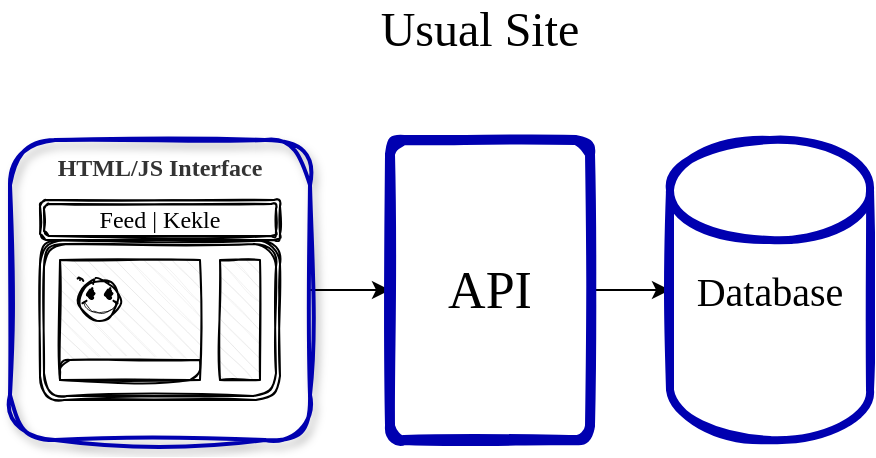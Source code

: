 <mxfile version="20.8.16" type="device"><diagram id="yCa33US17sXtE5Kg_G-q" name="Page-1"><mxGraphModel dx="801" dy="729" grid="1" gridSize="10" guides="1" tooltips="1" connect="1" arrows="1" fold="1" page="1" pageScale="1" pageWidth="827" pageHeight="1169" math="0" shadow="0"><root><mxCell id="0"/><mxCell id="1" parent="0"/><mxCell id="Bxof-9HCA_qtWz5wmJ5v-16" style="edgeStyle=orthogonalEdgeStyle;rounded=0;orthogonalLoop=1;jettySize=auto;html=1;exitX=1;exitY=0.5;exitDx=0;exitDy=0;entryX=0;entryY=0.5;entryDx=0;entryDy=0;fontFamily=Comic Sans MS;fontSize=24;" edge="1" parent="1" source="l0yH_gwqArlzaz8dQ0cz-3" target="Bxof-9HCA_qtWz5wmJ5v-14"><mxGeometry relative="1" as="geometry"/></mxCell><mxCell id="l0yH_gwqArlzaz8dQ0cz-3" value="HTML/JS Interface" style="rounded=1;whiteSpace=wrap;html=1;fontFamily=Comic Sans MS;strokeColor=#0000B0;fontColor=#333333;strokeWidth=2;sketch=1;curveFitting=1;jiggle=2;shadow=1;labelBackgroundColor=none;labelBorderColor=none;fontStyle=1;fontSize=12;fillColor=none;verticalAlign=top;" parent="1" vertex="1"><mxGeometry x="170" y="190" width="150" height="150" as="geometry"/></mxCell><mxCell id="Bxof-9HCA_qtWz5wmJ5v-1" value="&lt;font style=&quot;font-size: 24px;&quot;&gt;Usual Site&lt;/font&gt;" style="text;html=1;strokeColor=none;fillColor=none;align=center;verticalAlign=middle;whiteSpace=wrap;rounded=0;fontFamily=Comic Sans MS;fontSize=24;" vertex="1" parent="1"><mxGeometry x="320" y="120" width="170" height="30" as="geometry"/></mxCell><mxCell id="Bxof-9HCA_qtWz5wmJ5v-13" value="" style="group" vertex="1" connectable="0" parent="1"><mxGeometry x="185" y="220" width="120" height="100" as="geometry"/></mxCell><mxCell id="Bxof-9HCA_qtWz5wmJ5v-5" value="" style="shape=ext;double=1;rounded=1;whiteSpace=wrap;html=1;sketch=1;fontFamily=Comic Sans MS;" vertex="1" parent="Bxof-9HCA_qtWz5wmJ5v-13"><mxGeometry y="20" width="120" height="80" as="geometry"/></mxCell><mxCell id="Bxof-9HCA_qtWz5wmJ5v-6" value="Feed | Kekle" style="shape=ext;double=1;rounded=1;whiteSpace=wrap;html=1;sketch=1;fontFamily=Comic Sans MS;" vertex="1" parent="Bxof-9HCA_qtWz5wmJ5v-13"><mxGeometry width="120" height="20" as="geometry"/></mxCell><mxCell id="Bxof-9HCA_qtWz5wmJ5v-7" value="" style="verticalLabelPosition=bottom;verticalAlign=top;html=1;shape=mxgraph.basic.patternFillRect;fillStyle=diagRev;step=5;fillStrokeWidth=0.2;fillStrokeColor=#dddddd;sketch=1;fontFamily=Comic Sans MS;" vertex="1" parent="Bxof-9HCA_qtWz5wmJ5v-13"><mxGeometry x="10" y="30" width="70" height="60" as="geometry"/></mxCell><mxCell id="Bxof-9HCA_qtWz5wmJ5v-10" value="" style="verticalLabelPosition=bottom;verticalAlign=top;html=1;shape=mxgraph.basic.patternFillRect;fillStyle=diagRev;step=5;fillStrokeWidth=0.2;fillStrokeColor=#dddddd;sketch=1;fontFamily=Comic Sans MS;" vertex="1" parent="Bxof-9HCA_qtWz5wmJ5v-13"><mxGeometry x="90" y="30" width="20" height="60" as="geometry"/></mxCell><mxCell id="Bxof-9HCA_qtWz5wmJ5v-11" value="" style="verticalLabelPosition=bottom;verticalAlign=top;html=1;shape=mxgraph.basic.smiley;sketch=1;fontFamily=Comic Sans MS;fontSize=12;" vertex="1" parent="Bxof-9HCA_qtWz5wmJ5v-13"><mxGeometry x="20" y="40" width="20" height="20" as="geometry"/></mxCell><mxCell id="Bxof-9HCA_qtWz5wmJ5v-12" value="" style="verticalLabelPosition=bottom;verticalAlign=top;html=1;shape=mxgraph.basic.diag_round_rect;dx=6;whiteSpace=wrap;sketch=1;fontFamily=Comic Sans MS;fontSize=12;" vertex="1" parent="Bxof-9HCA_qtWz5wmJ5v-13"><mxGeometry x="10" y="80" width="70" height="10" as="geometry"/></mxCell><mxCell id="Bxof-9HCA_qtWz5wmJ5v-17" style="edgeStyle=orthogonalEdgeStyle;rounded=0;orthogonalLoop=1;jettySize=auto;html=1;exitX=1;exitY=0.5;exitDx=0;exitDy=0;entryX=0;entryY=0.5;entryDx=0;entryDy=0;entryPerimeter=0;fontFamily=Comic Sans MS;fontSize=24;" edge="1" parent="1" source="Bxof-9HCA_qtWz5wmJ5v-14" target="Bxof-9HCA_qtWz5wmJ5v-15"><mxGeometry relative="1" as="geometry"/></mxCell><mxCell id="Bxof-9HCA_qtWz5wmJ5v-14" value="&lt;font style=&quot;font-size: 26px;&quot;&gt;API&lt;/font&gt;" style="rounded=1;whiteSpace=wrap;html=1;absoluteArcSize=1;arcSize=14;strokeWidth=5;sketch=1;fontFamily=Comic Sans MS;fontSize=12;strokeColor=#0000B0;" vertex="1" parent="1"><mxGeometry x="360" y="190" width="100" height="150" as="geometry"/></mxCell><mxCell id="Bxof-9HCA_qtWz5wmJ5v-15" value="Database" style="strokeWidth=4;html=1;shape=mxgraph.flowchart.database;whiteSpace=wrap;sketch=1;fontFamily=Comic Sans MS;fontSize=20;strokeColor=#0000B0;verticalAlign=middle;" vertex="1" parent="1"><mxGeometry x="500" y="190" width="100" height="150" as="geometry"/></mxCell></root></mxGraphModel></diagram></mxfile>
